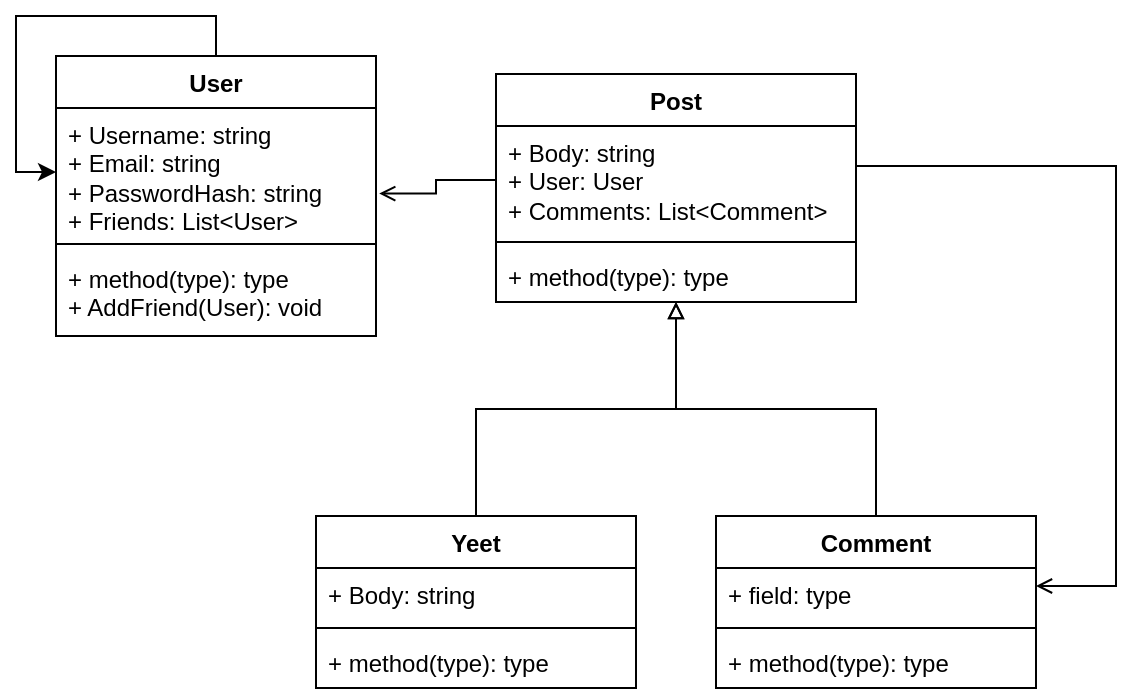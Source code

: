<mxfile version="22.0.2" type="device">
  <diagram id="C5RBs43oDa-KdzZeNtuy" name="Page-1">
    <mxGraphModel dx="724" dy="494" grid="1" gridSize="10" guides="1" tooltips="1" connect="1" arrows="1" fold="1" page="1" pageScale="1" pageWidth="827" pageHeight="1169" math="0" shadow="0">
      <root>
        <mxCell id="WIyWlLk6GJQsqaUBKTNV-0" />
        <mxCell id="WIyWlLk6GJQsqaUBKTNV-1" parent="WIyWlLk6GJQsqaUBKTNV-0" />
        <mxCell id="sz004HHM6tPVh7G0Tui6-0" value="User" style="swimlane;fontStyle=1;align=center;verticalAlign=top;childLayout=stackLayout;horizontal=1;startSize=26;horizontalStack=0;resizeParent=1;resizeParentMax=0;resizeLast=0;collapsible=1;marginBottom=0;whiteSpace=wrap;html=1;" vertex="1" parent="WIyWlLk6GJQsqaUBKTNV-1">
          <mxGeometry x="180" y="145" width="160" height="140" as="geometry" />
        </mxCell>
        <mxCell id="sz004HHM6tPVh7G0Tui6-1" value="+ Username: string&lt;br&gt;+ Email: string&lt;br&gt;+ PasswordHash: string&lt;br&gt;+ Friends: List&amp;lt;User&amp;gt;" style="text;strokeColor=none;fillColor=none;align=left;verticalAlign=top;spacingLeft=4;spacingRight=4;overflow=hidden;rotatable=0;points=[[0,0.5],[1,0.5]];portConstraint=eastwest;whiteSpace=wrap;html=1;" vertex="1" parent="sz004HHM6tPVh7G0Tui6-0">
          <mxGeometry y="26" width="160" height="64" as="geometry" />
        </mxCell>
        <mxCell id="sz004HHM6tPVh7G0Tui6-2" value="" style="line;strokeWidth=1;fillColor=none;align=left;verticalAlign=middle;spacingTop=-1;spacingLeft=3;spacingRight=3;rotatable=0;labelPosition=right;points=[];portConstraint=eastwest;strokeColor=inherit;" vertex="1" parent="sz004HHM6tPVh7G0Tui6-0">
          <mxGeometry y="90" width="160" height="8" as="geometry" />
        </mxCell>
        <mxCell id="sz004HHM6tPVh7G0Tui6-3" value="+ method(type): type&lt;br&gt;+ AddFriend(User): void" style="text;strokeColor=none;fillColor=none;align=left;verticalAlign=top;spacingLeft=4;spacingRight=4;overflow=hidden;rotatable=0;points=[[0,0.5],[1,0.5]];portConstraint=eastwest;whiteSpace=wrap;html=1;" vertex="1" parent="sz004HHM6tPVh7G0Tui6-0">
          <mxGeometry y="98" width="160" height="42" as="geometry" />
        </mxCell>
        <mxCell id="sz004HHM6tPVh7G0Tui6-31" style="edgeStyle=orthogonalEdgeStyle;rounded=0;orthogonalLoop=1;jettySize=auto;html=1;entryX=0;entryY=0.5;entryDx=0;entryDy=0;" edge="1" parent="sz004HHM6tPVh7G0Tui6-0" source="sz004HHM6tPVh7G0Tui6-0" target="sz004HHM6tPVh7G0Tui6-1">
          <mxGeometry relative="1" as="geometry" />
        </mxCell>
        <mxCell id="sz004HHM6tPVh7G0Tui6-25" value="" style="edgeStyle=orthogonalEdgeStyle;rounded=0;orthogonalLoop=1;jettySize=auto;html=1;endArrow=block;endFill=0;" edge="1" parent="WIyWlLk6GJQsqaUBKTNV-1" source="sz004HHM6tPVh7G0Tui6-4" target="sz004HHM6tPVh7G0Tui6-21">
          <mxGeometry relative="1" as="geometry" />
        </mxCell>
        <mxCell id="sz004HHM6tPVh7G0Tui6-4" value="Yeet" style="swimlane;fontStyle=1;align=center;verticalAlign=top;childLayout=stackLayout;horizontal=1;startSize=26;horizontalStack=0;resizeParent=1;resizeParentMax=0;resizeLast=0;collapsible=1;marginBottom=0;whiteSpace=wrap;html=1;" vertex="1" parent="WIyWlLk6GJQsqaUBKTNV-1">
          <mxGeometry x="310" y="375" width="160" height="86" as="geometry" />
        </mxCell>
        <mxCell id="sz004HHM6tPVh7G0Tui6-5" value="+ Body: string" style="text;strokeColor=none;fillColor=none;align=left;verticalAlign=top;spacingLeft=4;spacingRight=4;overflow=hidden;rotatable=0;points=[[0,0.5],[1,0.5]];portConstraint=eastwest;whiteSpace=wrap;html=1;" vertex="1" parent="sz004HHM6tPVh7G0Tui6-4">
          <mxGeometry y="26" width="160" height="26" as="geometry" />
        </mxCell>
        <mxCell id="sz004HHM6tPVh7G0Tui6-6" value="" style="line;strokeWidth=1;fillColor=none;align=left;verticalAlign=middle;spacingTop=-1;spacingLeft=3;spacingRight=3;rotatable=0;labelPosition=right;points=[];portConstraint=eastwest;strokeColor=inherit;" vertex="1" parent="sz004HHM6tPVh7G0Tui6-4">
          <mxGeometry y="52" width="160" height="8" as="geometry" />
        </mxCell>
        <mxCell id="sz004HHM6tPVh7G0Tui6-7" value="+ method(type): type" style="text;strokeColor=none;fillColor=none;align=left;verticalAlign=top;spacingLeft=4;spacingRight=4;overflow=hidden;rotatable=0;points=[[0,0.5],[1,0.5]];portConstraint=eastwest;whiteSpace=wrap;html=1;" vertex="1" parent="sz004HHM6tPVh7G0Tui6-4">
          <mxGeometry y="60" width="160" height="26" as="geometry" />
        </mxCell>
        <mxCell id="sz004HHM6tPVh7G0Tui6-29" style="edgeStyle=orthogonalEdgeStyle;rounded=0;orthogonalLoop=1;jettySize=auto;html=1;exitX=0.5;exitY=0;exitDx=0;exitDy=0;entryX=0.5;entryY=1;entryDx=0;entryDy=0;endArrow=block;endFill=0;" edge="1" parent="WIyWlLk6GJQsqaUBKTNV-1" source="sz004HHM6tPVh7G0Tui6-12" target="sz004HHM6tPVh7G0Tui6-21">
          <mxGeometry relative="1" as="geometry" />
        </mxCell>
        <mxCell id="sz004HHM6tPVh7G0Tui6-12" value="Comment" style="swimlane;fontStyle=1;align=center;verticalAlign=top;childLayout=stackLayout;horizontal=1;startSize=26;horizontalStack=0;resizeParent=1;resizeParentMax=0;resizeLast=0;collapsible=1;marginBottom=0;whiteSpace=wrap;html=1;" vertex="1" parent="WIyWlLk6GJQsqaUBKTNV-1">
          <mxGeometry x="510" y="375" width="160" height="86" as="geometry" />
        </mxCell>
        <mxCell id="sz004HHM6tPVh7G0Tui6-13" value="+ field: type" style="text;strokeColor=none;fillColor=none;align=left;verticalAlign=top;spacingLeft=4;spacingRight=4;overflow=hidden;rotatable=0;points=[[0,0.5],[1,0.5]];portConstraint=eastwest;whiteSpace=wrap;html=1;" vertex="1" parent="sz004HHM6tPVh7G0Tui6-12">
          <mxGeometry y="26" width="160" height="26" as="geometry" />
        </mxCell>
        <mxCell id="sz004HHM6tPVh7G0Tui6-14" value="" style="line;strokeWidth=1;fillColor=none;align=left;verticalAlign=middle;spacingTop=-1;spacingLeft=3;spacingRight=3;rotatable=0;labelPosition=right;points=[];portConstraint=eastwest;strokeColor=inherit;" vertex="1" parent="sz004HHM6tPVh7G0Tui6-12">
          <mxGeometry y="52" width="160" height="8" as="geometry" />
        </mxCell>
        <mxCell id="sz004HHM6tPVh7G0Tui6-15" value="+ method(type): type" style="text;strokeColor=none;fillColor=none;align=left;verticalAlign=top;spacingLeft=4;spacingRight=4;overflow=hidden;rotatable=0;points=[[0,0.5],[1,0.5]];portConstraint=eastwest;whiteSpace=wrap;html=1;" vertex="1" parent="sz004HHM6tPVh7G0Tui6-12">
          <mxGeometry y="60" width="160" height="26" as="geometry" />
        </mxCell>
        <mxCell id="sz004HHM6tPVh7G0Tui6-30" style="edgeStyle=orthogonalEdgeStyle;rounded=0;orthogonalLoop=1;jettySize=auto;html=1;endArrow=open;endFill=0;" edge="1" parent="WIyWlLk6GJQsqaUBKTNV-1" source="sz004HHM6tPVh7G0Tui6-21">
          <mxGeometry relative="1" as="geometry">
            <mxPoint x="670" y="410" as="targetPoint" />
            <Array as="points">
              <mxPoint x="710" y="200" />
              <mxPoint x="710" y="410" />
              <mxPoint x="670" y="410" />
            </Array>
          </mxGeometry>
        </mxCell>
        <mxCell id="sz004HHM6tPVh7G0Tui6-21" value="Post" style="swimlane;fontStyle=1;align=center;verticalAlign=top;childLayout=stackLayout;horizontal=1;startSize=26;horizontalStack=0;resizeParent=1;resizeParentMax=0;resizeLast=0;collapsible=1;marginBottom=0;whiteSpace=wrap;html=1;" vertex="1" parent="WIyWlLk6GJQsqaUBKTNV-1">
          <mxGeometry x="400" y="154" width="180" height="114" as="geometry" />
        </mxCell>
        <mxCell id="sz004HHM6tPVh7G0Tui6-22" value="+ Body: string&lt;br&gt;+ User: User&lt;br&gt;+ Comments: List&amp;lt;Comment&amp;gt;" style="text;strokeColor=none;fillColor=none;align=left;verticalAlign=top;spacingLeft=4;spacingRight=4;overflow=hidden;rotatable=0;points=[[0,0.5],[1,0.5]];portConstraint=eastwest;whiteSpace=wrap;html=1;" vertex="1" parent="sz004HHM6tPVh7G0Tui6-21">
          <mxGeometry y="26" width="180" height="54" as="geometry" />
        </mxCell>
        <mxCell id="sz004HHM6tPVh7G0Tui6-23" value="" style="line;strokeWidth=1;fillColor=none;align=left;verticalAlign=middle;spacingTop=-1;spacingLeft=3;spacingRight=3;rotatable=0;labelPosition=right;points=[];portConstraint=eastwest;strokeColor=inherit;" vertex="1" parent="sz004HHM6tPVh7G0Tui6-21">
          <mxGeometry y="80" width="180" height="8" as="geometry" />
        </mxCell>
        <mxCell id="sz004HHM6tPVh7G0Tui6-24" value="+ method(type): type" style="text;strokeColor=none;fillColor=none;align=left;verticalAlign=top;spacingLeft=4;spacingRight=4;overflow=hidden;rotatable=0;points=[[0,0.5],[1,0.5]];portConstraint=eastwest;whiteSpace=wrap;html=1;" vertex="1" parent="sz004HHM6tPVh7G0Tui6-21">
          <mxGeometry y="88" width="180" height="26" as="geometry" />
        </mxCell>
        <mxCell id="sz004HHM6tPVh7G0Tui6-28" style="edgeStyle=orthogonalEdgeStyle;rounded=0;orthogonalLoop=1;jettySize=auto;html=1;exitX=0;exitY=0.5;exitDx=0;exitDy=0;entryX=1.01;entryY=0.668;entryDx=0;entryDy=0;entryPerimeter=0;endArrow=open;endFill=0;" edge="1" parent="WIyWlLk6GJQsqaUBKTNV-1" source="sz004HHM6tPVh7G0Tui6-22" target="sz004HHM6tPVh7G0Tui6-1">
          <mxGeometry relative="1" as="geometry" />
        </mxCell>
      </root>
    </mxGraphModel>
  </diagram>
</mxfile>
